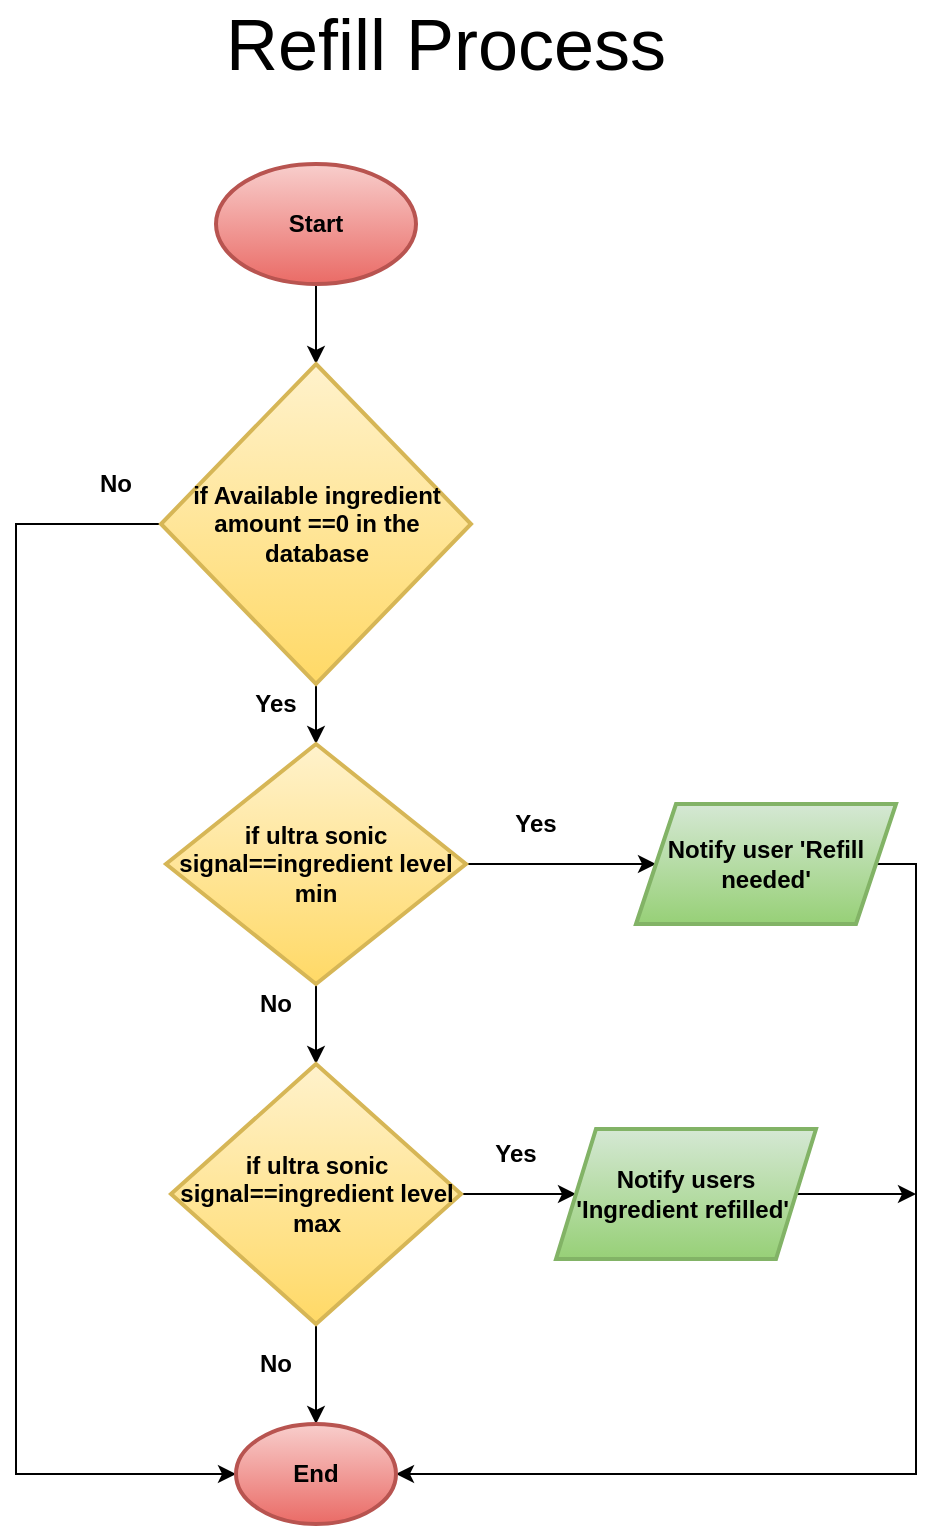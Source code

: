 <mxfile version="15.0.1" type="device"><diagram id="ffdi01c3GTqcSgEgBNOD" name="Page-1"><mxGraphModel dx="868" dy="393" grid="1" gridSize="10" guides="1" tooltips="1" connect="1" arrows="1" fold="1" page="1" pageScale="1" pageWidth="827" pageHeight="1169" math="0" shadow="0"><root><mxCell id="0"/><mxCell id="1" parent="0"/><mxCell id="Qf50ZqrMRd3P1AlKs3Ld-3" value="" style="edgeStyle=orthogonalEdgeStyle;rounded=0;orthogonalLoop=1;jettySize=auto;html=1;fontStyle=1" edge="1" parent="1" source="Qf50ZqrMRd3P1AlKs3Ld-1" target="Qf50ZqrMRd3P1AlKs3Ld-2"><mxGeometry relative="1" as="geometry"/></mxCell><mxCell id="Qf50ZqrMRd3P1AlKs3Ld-1" value="Start" style="strokeWidth=2;html=1;shape=mxgraph.flowchart.start_1;whiteSpace=wrap;fontStyle=1;gradientColor=#ea6b66;fillColor=#f8cecc;strokeColor=#b85450;" vertex="1" parent="1"><mxGeometry x="340" y="180" width="100" height="60" as="geometry"/></mxCell><mxCell id="Qf50ZqrMRd3P1AlKs3Ld-5" value="" style="edgeStyle=orthogonalEdgeStyle;rounded=0;orthogonalLoop=1;jettySize=auto;html=1;fontStyle=1" edge="1" parent="1" source="Qf50ZqrMRd3P1AlKs3Ld-2" target="Qf50ZqrMRd3P1AlKs3Ld-4"><mxGeometry relative="1" as="geometry"/></mxCell><mxCell id="Qf50ZqrMRd3P1AlKs3Ld-28" value="" style="edgeStyle=orthogonalEdgeStyle;rounded=0;orthogonalLoop=1;jettySize=auto;html=1;entryX=0;entryY=0.5;entryDx=0;entryDy=0;entryPerimeter=0;fontStyle=1" edge="1" parent="1" source="Qf50ZqrMRd3P1AlKs3Ld-2" target="Qf50ZqrMRd3P1AlKs3Ld-12"><mxGeometry relative="1" as="geometry"><mxPoint x="200" y="355" as="targetPoint"/><Array as="points"><mxPoint x="240" y="360"/><mxPoint x="240" y="835"/></Array></mxGeometry></mxCell><mxCell id="Qf50ZqrMRd3P1AlKs3Ld-2" value="if Available ingredient amount ==0 in the database" style="strokeWidth=2;html=1;shape=mxgraph.flowchart.decision;whiteSpace=wrap;fontStyle=1;gradientColor=#ffd966;fillColor=#fff2cc;strokeColor=#d6b656;" vertex="1" parent="1"><mxGeometry x="312.5" y="280" width="155" height="160" as="geometry"/></mxCell><mxCell id="Qf50ZqrMRd3P1AlKs3Ld-7" value="" style="edgeStyle=orthogonalEdgeStyle;rounded=0;orthogonalLoop=1;jettySize=auto;html=1;fontStyle=1" edge="1" parent="1" source="Qf50ZqrMRd3P1AlKs3Ld-4" target="Qf50ZqrMRd3P1AlKs3Ld-6"><mxGeometry relative="1" as="geometry"/></mxCell><mxCell id="Qf50ZqrMRd3P1AlKs3Ld-9" value="" style="edgeStyle=orthogonalEdgeStyle;rounded=0;orthogonalLoop=1;jettySize=auto;html=1;fontStyle=1" edge="1" parent="1" source="Qf50ZqrMRd3P1AlKs3Ld-4" target="Qf50ZqrMRd3P1AlKs3Ld-8"><mxGeometry relative="1" as="geometry"/></mxCell><mxCell id="Qf50ZqrMRd3P1AlKs3Ld-4" value="if ultra sonic signal==ingredient level min" style="rhombus;whiteSpace=wrap;html=1;strokeWidth=2;fontStyle=1;gradientColor=#ffd966;fillColor=#fff2cc;strokeColor=#d6b656;" vertex="1" parent="1"><mxGeometry x="315" y="470" width="150" height="120" as="geometry"/></mxCell><mxCell id="Qf50ZqrMRd3P1AlKs3Ld-11" value="" style="edgeStyle=orthogonalEdgeStyle;rounded=0;orthogonalLoop=1;jettySize=auto;html=1;fontStyle=1" edge="1" parent="1" source="Qf50ZqrMRd3P1AlKs3Ld-6" target="Qf50ZqrMRd3P1AlKs3Ld-10"><mxGeometry relative="1" as="geometry"/></mxCell><mxCell id="Qf50ZqrMRd3P1AlKs3Ld-13" value="" style="edgeStyle=orthogonalEdgeStyle;rounded=0;orthogonalLoop=1;jettySize=auto;html=1;fontStyle=1" edge="1" parent="1" source="Qf50ZqrMRd3P1AlKs3Ld-6" target="Qf50ZqrMRd3P1AlKs3Ld-12"><mxGeometry relative="1" as="geometry"/></mxCell><mxCell id="Qf50ZqrMRd3P1AlKs3Ld-6" value="&lt;span&gt;if ultra sonic signal==ingredient level max&lt;/span&gt;" style="rhombus;whiteSpace=wrap;html=1;strokeWidth=2;fontStyle=1;gradientColor=#ffd966;fillColor=#fff2cc;strokeColor=#d6b656;" vertex="1" parent="1"><mxGeometry x="317.5" y="630" width="145" height="130" as="geometry"/></mxCell><mxCell id="Qf50ZqrMRd3P1AlKs3Ld-17" value="" style="edgeStyle=orthogonalEdgeStyle;rounded=0;orthogonalLoop=1;jettySize=auto;html=1;entryX=1;entryY=0.5;entryDx=0;entryDy=0;entryPerimeter=0;fontStyle=1" edge="1" parent="1" source="Qf50ZqrMRd3P1AlKs3Ld-8" target="Qf50ZqrMRd3P1AlKs3Ld-12"><mxGeometry relative="1" as="geometry"><mxPoint x="760" y="530" as="targetPoint"/><Array as="points"><mxPoint x="690" y="530"/><mxPoint x="690" y="835"/></Array></mxGeometry></mxCell><mxCell id="Qf50ZqrMRd3P1AlKs3Ld-8" value="Notify user 'Refill needed'" style="shape=parallelogram;perimeter=parallelogramPerimeter;whiteSpace=wrap;html=1;fixedSize=1;strokeWidth=2;fontStyle=1;gradientColor=#97d077;fillColor=#d5e8d4;strokeColor=#82b366;" vertex="1" parent="1"><mxGeometry x="550" y="500" width="130" height="60" as="geometry"/></mxCell><mxCell id="Qf50ZqrMRd3P1AlKs3Ld-19" value="" style="edgeStyle=orthogonalEdgeStyle;rounded=0;orthogonalLoop=1;jettySize=auto;html=1;fontStyle=1" edge="1" parent="1" source="Qf50ZqrMRd3P1AlKs3Ld-10"><mxGeometry relative="1" as="geometry"><mxPoint x="690" y="695" as="targetPoint"/></mxGeometry></mxCell><mxCell id="Qf50ZqrMRd3P1AlKs3Ld-10" value="Notify users 'Ingredient refilled'&amp;nbsp;" style="shape=parallelogram;perimeter=parallelogramPerimeter;whiteSpace=wrap;html=1;fixedSize=1;strokeWidth=2;fontStyle=1;gradientColor=#97d077;fillColor=#d5e8d4;strokeColor=#82b366;" vertex="1" parent="1"><mxGeometry x="510" y="662.5" width="130" height="65" as="geometry"/></mxCell><mxCell id="Qf50ZqrMRd3P1AlKs3Ld-12" value="End" style="strokeWidth=2;html=1;shape=mxgraph.flowchart.start_1;whiteSpace=wrap;fontStyle=1;gradientColor=#ea6b66;fillColor=#f8cecc;strokeColor=#b85450;" vertex="1" parent="1"><mxGeometry x="350" y="810" width="80" height="50" as="geometry"/></mxCell><mxCell id="Qf50ZqrMRd3P1AlKs3Ld-20" value="Yes" style="text;html=1;align=center;verticalAlign=middle;whiteSpace=wrap;rounded=0;fontStyle=1" vertex="1" parent="1"><mxGeometry x="350" y="440" width="40" height="20" as="geometry"/></mxCell><mxCell id="Qf50ZqrMRd3P1AlKs3Ld-21" value="Yes" style="text;html=1;align=center;verticalAlign=middle;whiteSpace=wrap;rounded=0;fontStyle=1" vertex="1" parent="1"><mxGeometry x="470" y="665" width="40" height="20" as="geometry"/></mxCell><mxCell id="Qf50ZqrMRd3P1AlKs3Ld-22" value="Yes" style="text;html=1;align=center;verticalAlign=middle;whiteSpace=wrap;rounded=0;fontStyle=1" vertex="1" parent="1"><mxGeometry x="480" y="500" width="40" height="20" as="geometry"/></mxCell><mxCell id="Qf50ZqrMRd3P1AlKs3Ld-23" value="No" style="text;html=1;align=center;verticalAlign=middle;whiteSpace=wrap;rounded=0;fontStyle=1" vertex="1" parent="1"><mxGeometry x="350" y="590" width="40" height="20" as="geometry"/></mxCell><mxCell id="Qf50ZqrMRd3P1AlKs3Ld-24" value="No" style="text;html=1;align=center;verticalAlign=middle;whiteSpace=wrap;rounded=0;fontStyle=1" vertex="1" parent="1"><mxGeometry x="350" y="770" width="40" height="20" as="geometry"/></mxCell><mxCell id="Qf50ZqrMRd3P1AlKs3Ld-29" value="No" style="text;html=1;align=center;verticalAlign=middle;whiteSpace=wrap;rounded=0;fontStyle=1" vertex="1" parent="1"><mxGeometry x="270" y="330" width="40" height="20" as="geometry"/></mxCell><mxCell id="Qf50ZqrMRd3P1AlKs3Ld-30" value="&lt;font style=&quot;font-size: 36px&quot;&gt;Refill Process&lt;/font&gt;" style="text;html=1;strokeColor=none;fillColor=none;align=center;verticalAlign=middle;whiteSpace=wrap;rounded=0;" vertex="1" parent="1"><mxGeometry x="340" y="100" width="230" height="40" as="geometry"/></mxCell></root></mxGraphModel></diagram></mxfile>